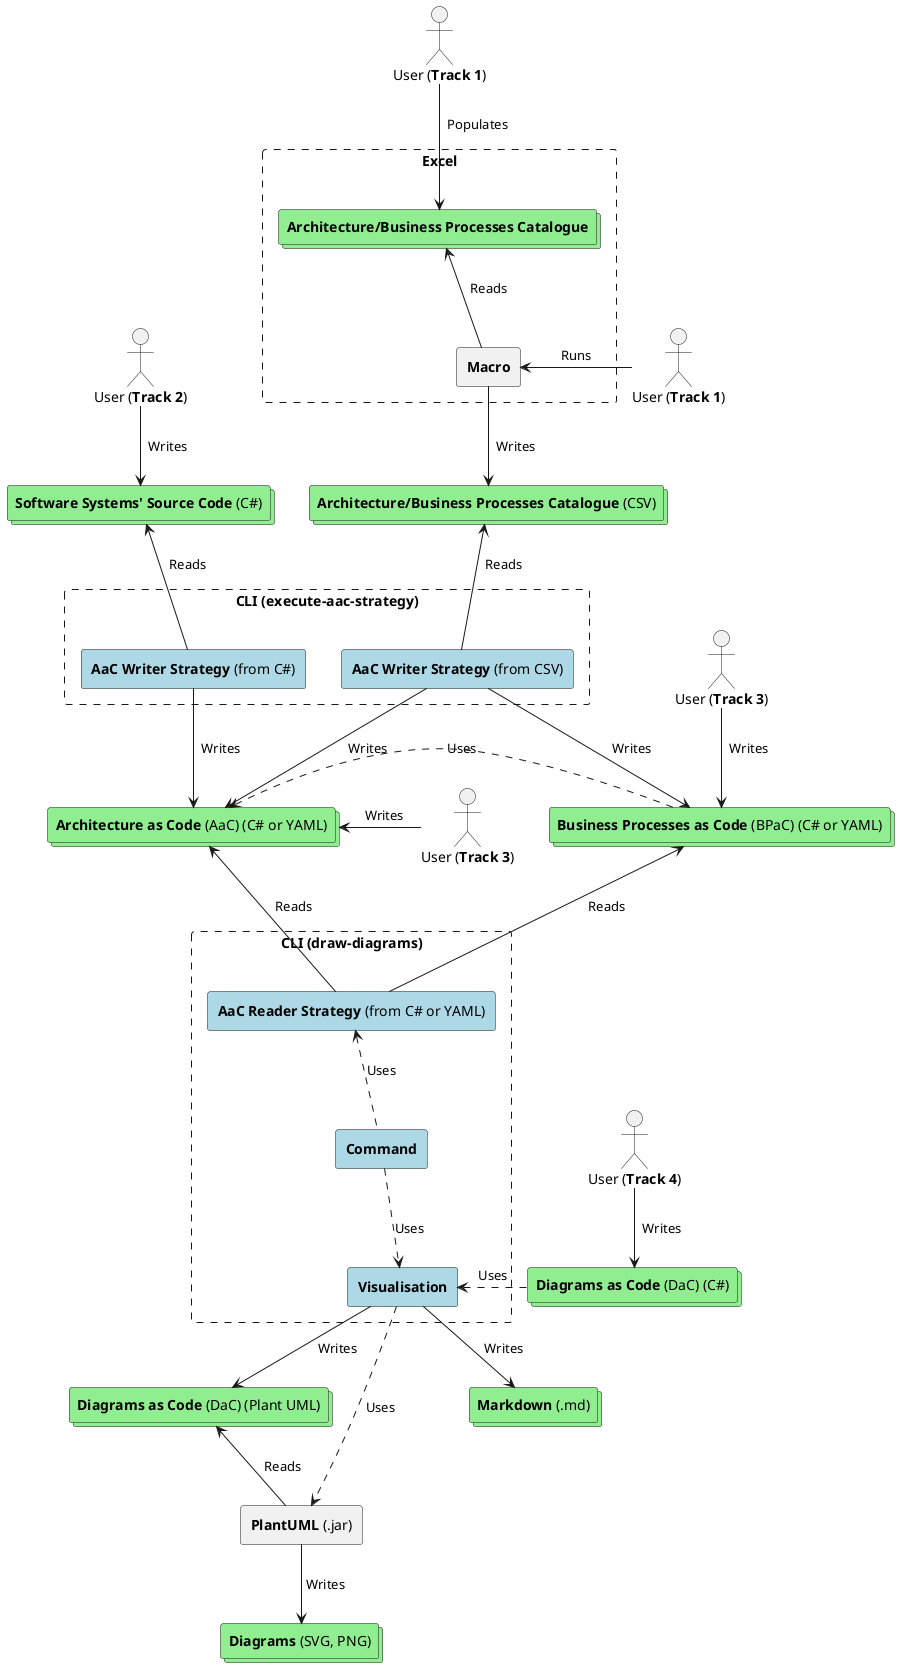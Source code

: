 @startuml

<style>
collections {
    BackgroundColor lightgreen
}

rectangle {
    .c4interflow {
        BackgroundColor lightblue
    }
}
</style>
hide <<c4interflow>> stereotype

actor "User (**Track 1**)" as User1
actor "User (**Track 1**)" as User6
rectangle "Excel" #line.dashed {
    collections  "**Architecture/Business Processes Catalogue**" as ArchitectureCatalogueExcel
    rectangle  "**Macro**" as MacroExcel
}
collections  "**Architecture/Business Processes Catalogue** (CSV)" as ArchitectureCatalogueCSV

actor "User (**Track 3**)" as User2

together {
    collections  "**Business Processes as Code** (BPaC) (C# or YAML)" as BusinessProcessesAsCode
    collections  "**Architecture as Code** (AaC) (C# or YAML)" as ArchitectureAsCode

    BusinessProcessesAsCode .left.> ArchitectureAsCode : Uses 
}

actor "User (**Track 3**)" as User4


actor "User (**Track 2**)" as User3
collections  "**Software Systems' Source Code** (C#)" as Codebase

rectangle "CLI (execute-aac-strategy)" #line.dashed {
    rectangle  "**AaC Writer Strategy** (from CSV)" <<c4interflow>> as AaCWriterStrategyCSV
    rectangle  "**AaC Writer Strategy** (from C#)" <<c4interflow>> as AaCWriterStrategyCSharp
}

rectangle "CLI (draw-diagrams)" #line.dashed {
    rectangle "**AaC Reader Strategy** (from C# or YAML)" <<c4interflow>> as AaCReaderStrategy
    rectangle "**Visualisation**" <<c4interflow>> as Visualisation 
    rectangle "**Command**" <<c4interflow>> as Command 
}

rectangle "**PlantUML** (.jar)" as PlantUMLJava
collections  "**Diagrams as Code** (DaC) (Plant UML)" as DiagramsAsCodePlantUML
collections  "**Diagrams** (SVG, PNG)" as Diagrams
collections  "**Markdown** (.md)" as Markdown

User1 -down-> ArchitectureCatalogueExcel: "  Populates"

User6 -left-> MacroExcel : Runs
MacroExcel -up-> ArchitectureCatalogueExcel : "  Reads"
MacroExcel -down-> ArchitectureCatalogueCSV : "  Writes"

AaCWriterStrategyCSV -up-> ArchitectureCatalogueCSV  : "  Reads"
AaCWriterStrategyCSV -down-> ArchitectureAsCode  : "  Writes"
AaCWriterStrategyCSV -down-> BusinessProcessesAsCode  : "  Writes"

User2 -left-> ArchitectureAsCode : "  Writes"

User4 -down-> BusinessProcessesAsCode : "  Writes"

User3 -down-> Codebase : "  Writes"

AaCWriterStrategyCSharp -up-> Codebase : "  Reads"
AaCWriterStrategyCSharp -down-> ArchitectureAsCode  : "  Writes"

AaCReaderStrategy -up-> ArchitectureAsCode : "  Reads"
AaCReaderStrategy -up-> BusinessProcessesAsCode  : "  Reads"
Command .down.> Visualisation : Uses
Command .up.> AaCReaderStrategy : Uses
Visualisation -down-> DiagramsAsCodePlantUML : " Writes"


Visualisation -down-> Markdown : "  Writes"
PlantUMLJava -up-> DiagramsAsCodePlantUML : "  Reads"
PlantUMLJava -down-> Diagrams : " Writes"

Visualisation ..> PlantUMLJava : Uses

actor "User (**Track 4**)" as User5
collections  "**Diagrams as Code** (DaC) (C#)" as DiagramsAsCodeCSharp
User5 --> DiagramsAsCodeCSharp : "  Writes"
DiagramsAsCodeCSharp .left.> Visualisation : Uses
@enduml